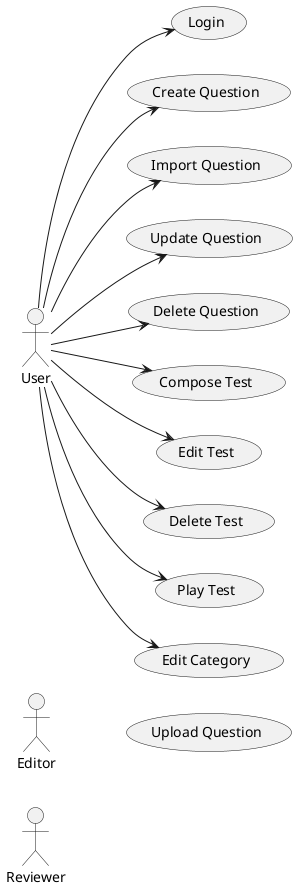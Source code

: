 @startuml useCases_app
left to right direction
actor User as u
actor Editor as e
actor Reviewer as r
usecase "Login" as login
usecase "Create Question" as createQ
usecase "Import Question" as importQ
usecase "Update Question" as updateQ
usecase "Delete Question" as deleteQ

usecase "Compose Test" as composeT
usecase "Edit Test" as editT
usecase "Delete Test" as deleteT
usecase "Play Test" as playT

usecase "Edit Category" as editC
usecase "Upload Question" as uploadQ


u --> createQ
u --> importQ
u --> updateQ
u --> deleteQ

u --> login
u --> composeT
u --> editT
u --> deleteT
u --> playT

u --> editC



@enduml